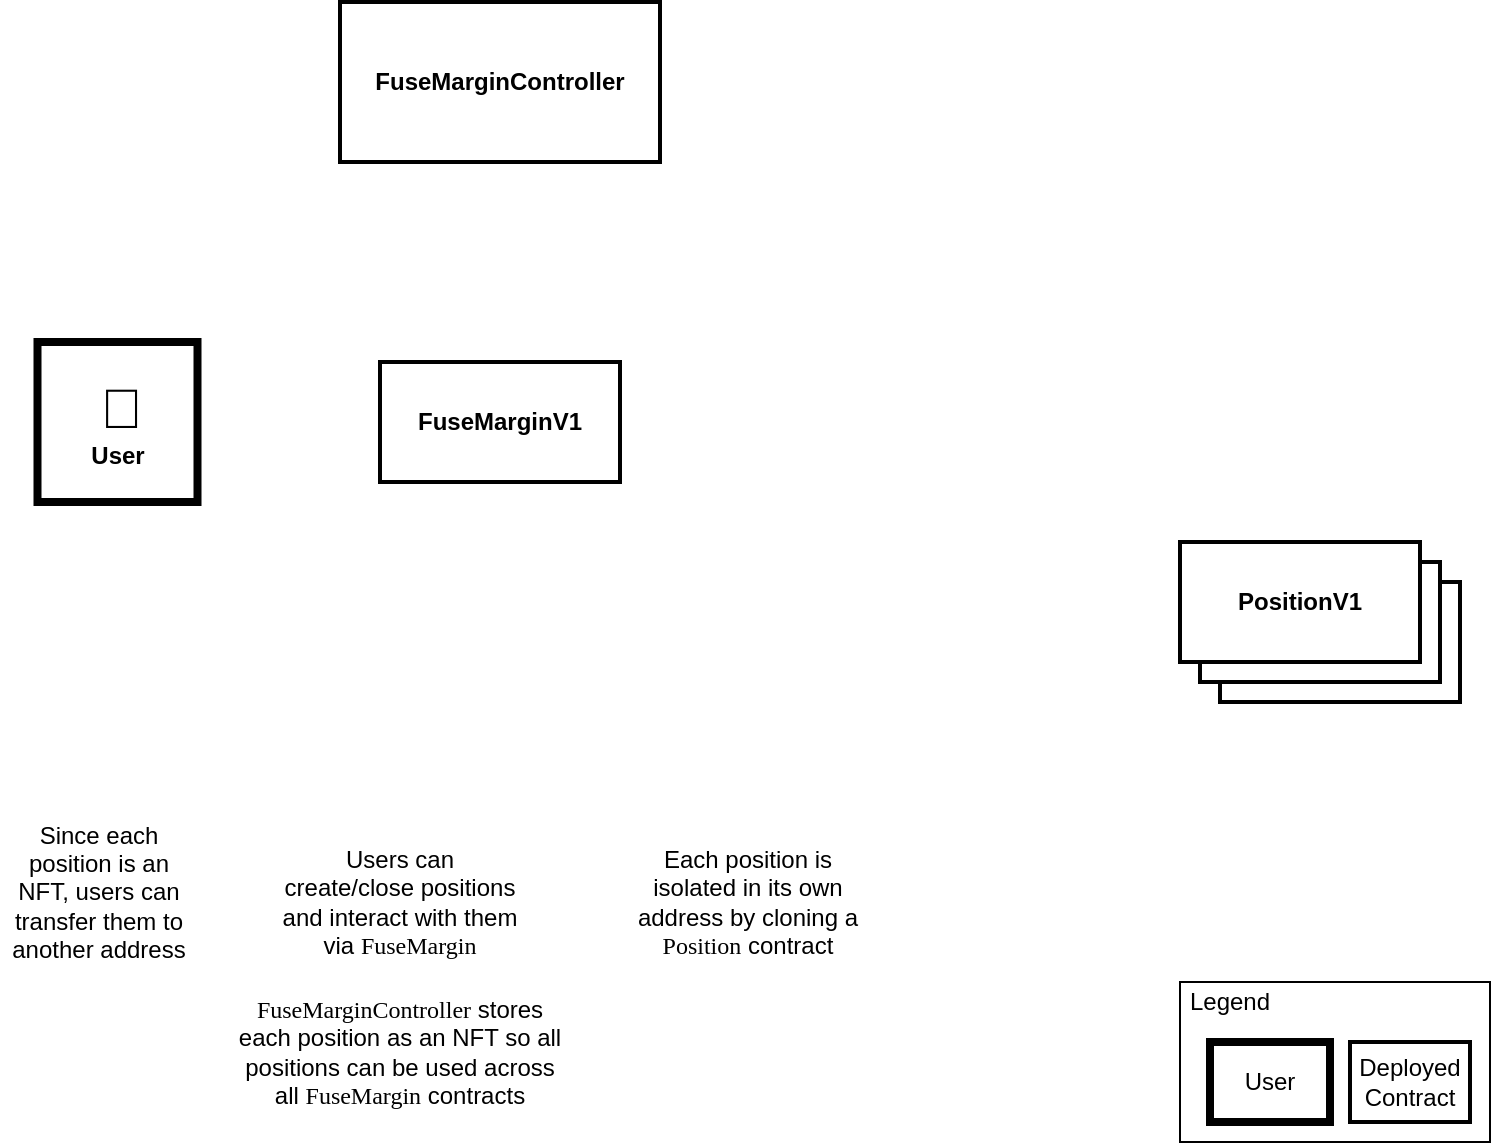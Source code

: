 <mxfile version="14.6.13" type="device"><diagram id="w27NkOK9aoj0jrE0MAH8" name="Page-1"><mxGraphModel dx="946" dy="623" grid="1" gridSize="10" guides="1" tooltips="1" connect="1" arrows="1" fold="1" page="1" pageScale="1" pageWidth="827" pageHeight="1169" math="0" shadow="0"><root><mxCell id="0"/><mxCell id="1" parent="0"/><mxCell id="rRsWS-uElG4rOs4BAu7t-3" value="&lt;b&gt;FuseMarginController&lt;/b&gt;" style="rounded=0;whiteSpace=wrap;html=1;strokeWidth=2;" parent="1" vertex="1"><mxGeometry x="210" y="40" width="160" height="80" as="geometry"/></mxCell><mxCell id="rRsWS-uElG4rOs4BAu7t-6" value="&lt;b&gt;FuseMarginV1&lt;/b&gt;" style="rounded=0;whiteSpace=wrap;html=1;strokeWidth=2;" parent="1" vertex="1"><mxGeometry x="230" y="220" width="120" height="60" as="geometry"/></mxCell><mxCell id="rRsWS-uElG4rOs4BAu7t-7" value="&lt;b&gt;PositionV1&lt;/b&gt;" style="rounded=0;whiteSpace=wrap;html=1;strokeWidth=2;" parent="1" vertex="1"><mxGeometry x="650" y="330" width="120" height="60" as="geometry"/></mxCell><mxCell id="rRsWS-uElG4rOs4BAu7t-23" value="&amp;nbsp;&lt;font style=&quot;font-size: 28px&quot;&gt;🤑&lt;/font&gt;&lt;br&gt;&lt;b&gt;User&lt;/b&gt;" style="whiteSpace=wrap;html=1;aspect=fixed;strokeWidth=4;" parent="1" vertex="1"><mxGeometry x="58.75" y="210" width="80" height="80" as="geometry"/></mxCell><mxCell id="rRsWS-uElG4rOs4BAu7t-32" value="&lt;b&gt;PositionV1&lt;/b&gt;" style="rounded=0;whiteSpace=wrap;html=1;strokeWidth=2;" parent="1" vertex="1"><mxGeometry x="640" y="320" width="120" height="60" as="geometry"/></mxCell><mxCell id="rRsWS-uElG4rOs4BAu7t-33" value="&lt;b&gt;PositionV1&lt;br&gt;&lt;/b&gt;" style="rounded=0;whiteSpace=wrap;html=1;strokeWidth=2;" parent="1" vertex="1"><mxGeometry x="630" y="310" width="120" height="60" as="geometry"/></mxCell><mxCell id="rRsWS-uElG4rOs4BAu7t-43" value="&lt;font data-font-src=&quot;https://fonts.googleapis.com/css?family=Inconsolata&quot;&gt;Each position is isolated in its own address by cloning a &lt;font face=&quot;Inconsolata&quot; data-font-src=&quot;https://fonts.googleapis.com/css?family=Inconsolata&quot;&gt;Position&lt;/font&gt; contract&lt;/font&gt;" style="text;html=1;strokeColor=none;align=center;verticalAlign=middle;whiteSpace=wrap;rounded=0;glass=0;dashed=1;dashPattern=1 2;fillColor=#ffffff;" parent="1" vertex="1"><mxGeometry x="354" y="455" width="120" height="70" as="geometry"/></mxCell><mxCell id="rRsWS-uElG4rOs4BAu7t-56" value="Users can create/close positions and interact with them via &lt;font face=&quot;Inconsolata&quot; data-font-src=&quot;https://fonts.googleapis.com/css?family=Inconsolata&quot;&gt;FuseMargin&lt;/font&gt;" style="text;html=1;strokeColor=none;align=center;verticalAlign=middle;whiteSpace=wrap;rounded=0;glass=0;dashed=1;dashPattern=1 4;fillColor=#ffffff;" parent="1" vertex="1"><mxGeometry x="180" y="460" width="120" height="60" as="geometry"/></mxCell><mxCell id="rRsWS-uElG4rOs4BAu7t-57" value="Since each position is an NFT, users can transfer them to another address" style="text;html=1;strokeColor=none;align=center;verticalAlign=middle;whiteSpace=wrap;rounded=0;glass=0;dashed=1;dashPattern=1 4;fillColor=#ffffff;" parent="1" vertex="1"><mxGeometry x="40" y="440" width="98.75" height="90" as="geometry"/></mxCell><mxCell id="U1iLcNEE7qCdS2c1o4Ja-1" value="&lt;font face=&quot;Inconsolata&quot; data-font-src=&quot;https://fonts.googleapis.com/css?family=Inconsolata&quot;&gt;FuseMarginController&lt;/font&gt; stores each position as an NFT so all positions can be used across all &lt;font face=&quot;Inconsolata&quot; data-font-src=&quot;https://fonts.googleapis.com/css?family=Inconsolata&quot;&gt;FuseMargin&lt;/font&gt; contracts" style="text;html=1;strokeColor=none;align=center;verticalAlign=middle;whiteSpace=wrap;rounded=0;glass=0;dashed=1;dashPattern=1 4;fillColor=#ffffff;" parent="1" vertex="1"><mxGeometry x="156.17" y="530" width="167.66" height="70" as="geometry"/></mxCell><mxCell id="U1iLcNEE7qCdS2c1o4Ja-4" value="" style="rounded=0;whiteSpace=wrap;html=1;glass=0;strokeColor=#000000;strokeWidth=1;fillColor=none;" parent="1" vertex="1"><mxGeometry x="630" y="530" width="155" height="80" as="geometry"/></mxCell><mxCell id="U1iLcNEE7qCdS2c1o4Ja-5" value="Legend" style="text;html=1;strokeColor=none;fillColor=none;align=center;verticalAlign=middle;whiteSpace=wrap;rounded=0;glass=0;" parent="1" vertex="1"><mxGeometry x="635" y="530" width="40" height="20" as="geometry"/></mxCell><mxCell id="U1iLcNEE7qCdS2c1o4Ja-6" value="Deployed Contract" style="rounded=0;whiteSpace=wrap;html=1;glass=0;strokeColor=#000000;strokeWidth=2;fillColor=none;" parent="1" vertex="1"><mxGeometry x="715" y="560" width="60" height="40" as="geometry"/></mxCell><mxCell id="U1iLcNEE7qCdS2c1o4Ja-7" value="User" style="rounded=0;whiteSpace=wrap;html=1;glass=0;strokeColor=#000000;strokeWidth=4;fillColor=none;" parent="1" vertex="1"><mxGeometry x="645" y="560" width="60" height="40" as="geometry"/></mxCell></root></mxGraphModel></diagram></mxfile>